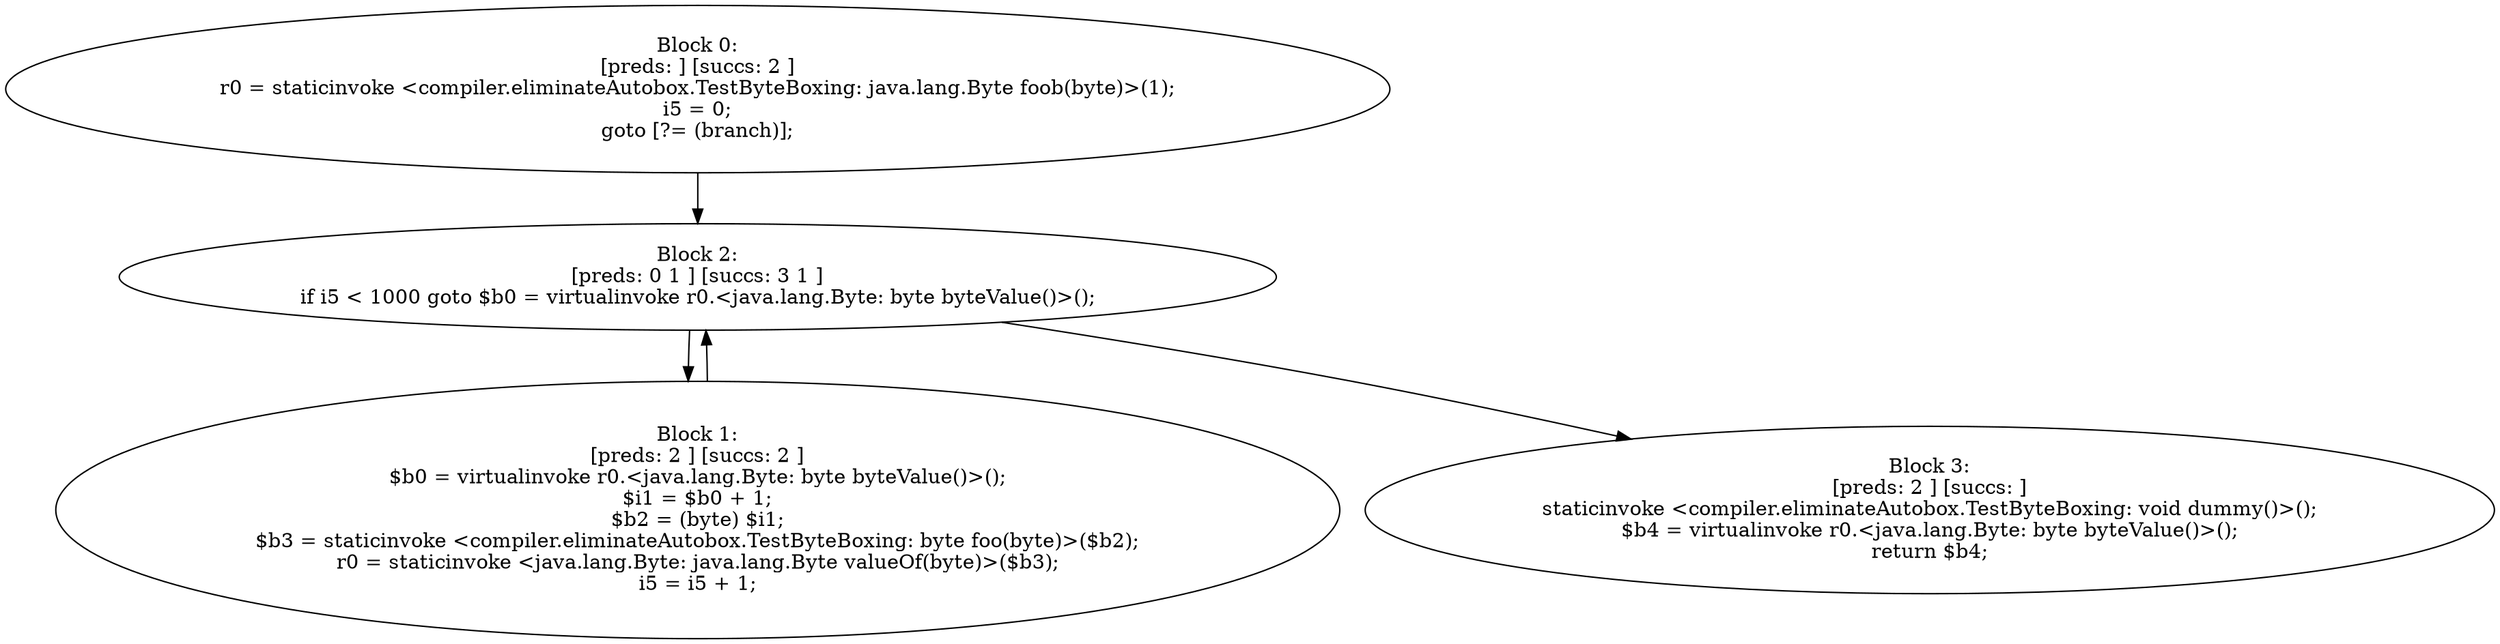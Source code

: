 digraph "unitGraph" {
    "Block 0:
[preds: ] [succs: 2 ]
r0 = staticinvoke <compiler.eliminateAutobox.TestByteBoxing: java.lang.Byte foob(byte)>(1);
i5 = 0;
goto [?= (branch)];
"
    "Block 1:
[preds: 2 ] [succs: 2 ]
$b0 = virtualinvoke r0.<java.lang.Byte: byte byteValue()>();
$i1 = $b0 + 1;
$b2 = (byte) $i1;
$b3 = staticinvoke <compiler.eliminateAutobox.TestByteBoxing: byte foo(byte)>($b2);
r0 = staticinvoke <java.lang.Byte: java.lang.Byte valueOf(byte)>($b3);
i5 = i5 + 1;
"
    "Block 2:
[preds: 0 1 ] [succs: 3 1 ]
if i5 < 1000 goto $b0 = virtualinvoke r0.<java.lang.Byte: byte byteValue()>();
"
    "Block 3:
[preds: 2 ] [succs: ]
staticinvoke <compiler.eliminateAutobox.TestByteBoxing: void dummy()>();
$b4 = virtualinvoke r0.<java.lang.Byte: byte byteValue()>();
return $b4;
"
    "Block 0:
[preds: ] [succs: 2 ]
r0 = staticinvoke <compiler.eliminateAutobox.TestByteBoxing: java.lang.Byte foob(byte)>(1);
i5 = 0;
goto [?= (branch)];
"->"Block 2:
[preds: 0 1 ] [succs: 3 1 ]
if i5 < 1000 goto $b0 = virtualinvoke r0.<java.lang.Byte: byte byteValue()>();
";
    "Block 1:
[preds: 2 ] [succs: 2 ]
$b0 = virtualinvoke r0.<java.lang.Byte: byte byteValue()>();
$i1 = $b0 + 1;
$b2 = (byte) $i1;
$b3 = staticinvoke <compiler.eliminateAutobox.TestByteBoxing: byte foo(byte)>($b2);
r0 = staticinvoke <java.lang.Byte: java.lang.Byte valueOf(byte)>($b3);
i5 = i5 + 1;
"->"Block 2:
[preds: 0 1 ] [succs: 3 1 ]
if i5 < 1000 goto $b0 = virtualinvoke r0.<java.lang.Byte: byte byteValue()>();
";
    "Block 2:
[preds: 0 1 ] [succs: 3 1 ]
if i5 < 1000 goto $b0 = virtualinvoke r0.<java.lang.Byte: byte byteValue()>();
"->"Block 3:
[preds: 2 ] [succs: ]
staticinvoke <compiler.eliminateAutobox.TestByteBoxing: void dummy()>();
$b4 = virtualinvoke r0.<java.lang.Byte: byte byteValue()>();
return $b4;
";
    "Block 2:
[preds: 0 1 ] [succs: 3 1 ]
if i5 < 1000 goto $b0 = virtualinvoke r0.<java.lang.Byte: byte byteValue()>();
"->"Block 1:
[preds: 2 ] [succs: 2 ]
$b0 = virtualinvoke r0.<java.lang.Byte: byte byteValue()>();
$i1 = $b0 + 1;
$b2 = (byte) $i1;
$b3 = staticinvoke <compiler.eliminateAutobox.TestByteBoxing: byte foo(byte)>($b2);
r0 = staticinvoke <java.lang.Byte: java.lang.Byte valueOf(byte)>($b3);
i5 = i5 + 1;
";
}
